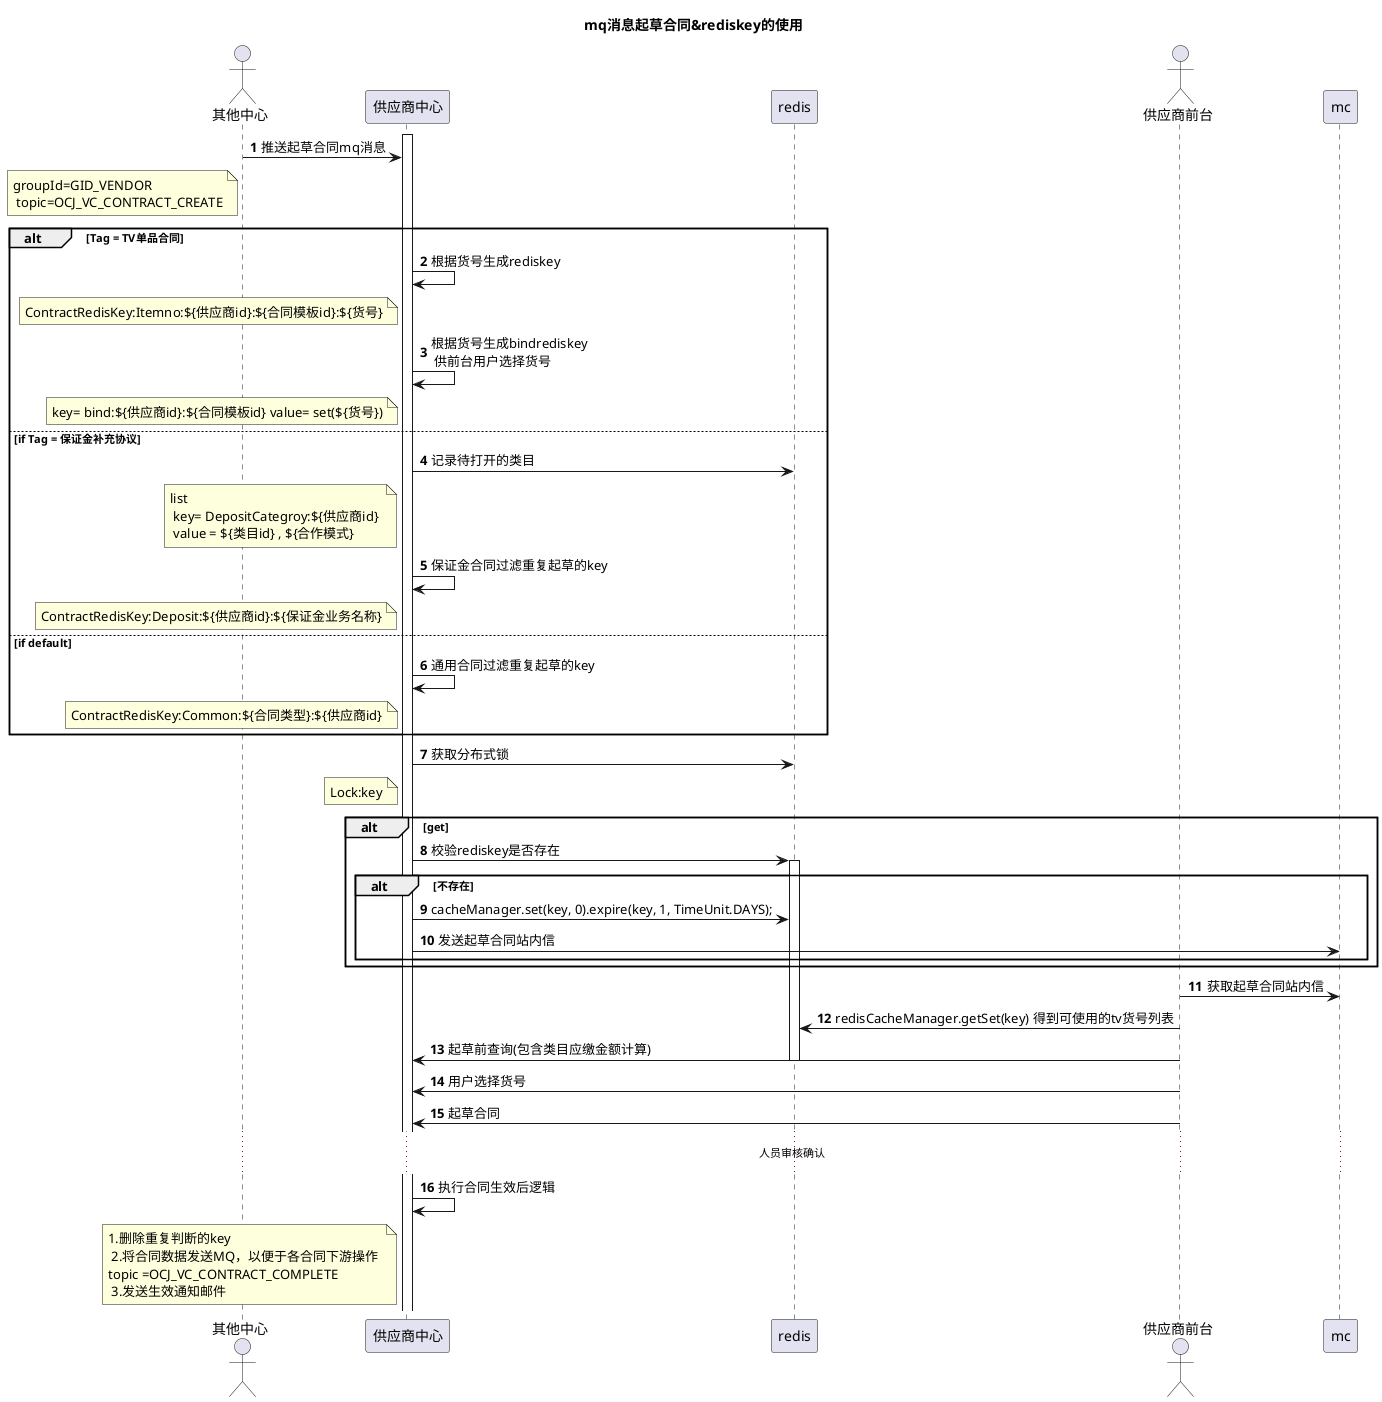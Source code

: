 @startuml
title mq消息起草合同&rediskey的使用

autonumber
actor "其他中心" as oc
participant "供应商中心" as vc
participant "redis" as redis
actor "供应商前台" as vuser

activate vc
oc -> vc : 推送起草合同mq消息
note left of oc: groupId=GID_VENDOR \n topic=OCJ_VC_CONTRACT_CREATE
alt Tag = TV单品合同
vc -> vc : 根据货号生成rediskey
note left of vc: ContractRedisKey:Itemno:${供应商id}:${合同模板id}:${货号}
vc -> vc : 根据货号生成bindrediskey \n 供前台用户选择货号
note left of vc: key= bind:${供应商id}:${合同模板id} value= set(${货号})
else if Tag = 保证金补充协议
vc -> redis : 记录待打开的类目
note left of vc: list \n key= DepositCategroy:${供应商id} \n value = ${类目id} , ${合作模式}
vc -> vc : 保证金合同过滤重复起草的key
note left of vc: ContractRedisKey:Deposit:${供应商id}:${保证金业务名称}
else if default
vc -> vc : 通用合同过滤重复起草的key
note left of vc: ContractRedisKey:Common:${合同类型}:${供应商id}
end
vc -> redis : 获取分布式锁
note left of vc: Lock:key
alt get
vc -> redis : 校验rediskey是否存在
alt 不存在
activate redis
vc -> redis : cacheManager.set(key, 0).expire(key, 1, TimeUnit.DAYS);

vc -> mc: 发送起草合同站内信
end
end
vuser -> mc :获取起草合同站内信
vuser -> redis : redisCacheManager.getSet(key) 得到可使用的tv货号列表
vuser -> vc: 起草前查询(包含类目应缴金额计算)
deactivate redis
vuser -> vc : 用户选择货号
vuser -> vc : 起草合同

...人员审核确认...

vc -> vc : 执行合同生效后逻辑
note left of vc: 1.删除重复判断的key \n 2.将合同数据发送MQ，以便于各合同下游操作 \ntopic =OCJ_VC_CONTRACT_COMPLETE\n 3.发送生效通知邮件


@enduml